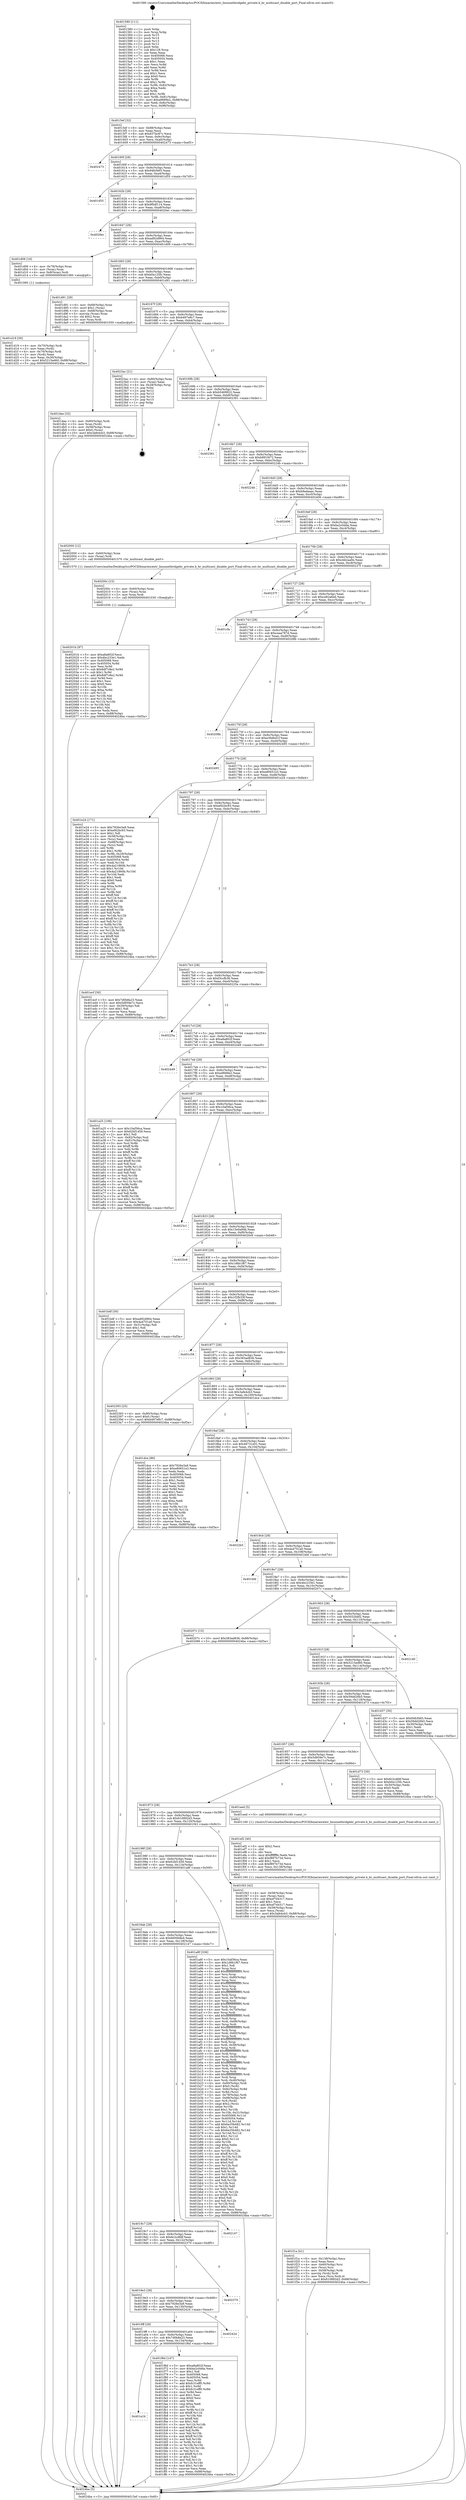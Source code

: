 digraph "0x401580" {
  label = "0x401580 (/mnt/c/Users/mathe/Desktop/tcc/POCII/binaries/extr_linuxnetbridgebr_private.h_br_multicast_disable_port_Final-ollvm.out::main(0))"
  labelloc = "t"
  node[shape=record]

  Entry [label="",width=0.3,height=0.3,shape=circle,fillcolor=black,style=filled]
  "0x4015ef" [label="{
     0x4015ef [32]\l
     | [instrs]\l
     &nbsp;&nbsp;0x4015ef \<+6\>: mov -0x88(%rbp),%eax\l
     &nbsp;&nbsp;0x4015f5 \<+2\>: mov %eax,%ecx\l
     &nbsp;&nbsp;0x4015f7 \<+6\>: sub $0x837bc87c,%ecx\l
     &nbsp;&nbsp;0x4015fd \<+6\>: mov %eax,-0x9c(%rbp)\l
     &nbsp;&nbsp;0x401603 \<+6\>: mov %ecx,-0xa0(%rbp)\l
     &nbsp;&nbsp;0x401609 \<+6\>: je 0000000000402473 \<main+0xef3\>\l
  }"]
  "0x402473" [label="{
     0x402473\l
  }", style=dashed]
  "0x40160f" [label="{
     0x40160f [28]\l
     | [instrs]\l
     &nbsp;&nbsp;0x40160f \<+5\>: jmp 0000000000401614 \<main+0x94\>\l
     &nbsp;&nbsp;0x401614 \<+6\>: mov -0x9c(%rbp),%eax\l
     &nbsp;&nbsp;0x40161a \<+5\>: sub $0x94fcf465,%eax\l
     &nbsp;&nbsp;0x40161f \<+6\>: mov %eax,-0xa4(%rbp)\l
     &nbsp;&nbsp;0x401625 \<+6\>: je 0000000000401d55 \<main+0x7d5\>\l
  }"]
  Exit [label="",width=0.3,height=0.3,shape=circle,fillcolor=black,style=filled,peripheries=2]
  "0x401d55" [label="{
     0x401d55\l
  }", style=dashed]
  "0x40162b" [label="{
     0x40162b [28]\l
     | [instrs]\l
     &nbsp;&nbsp;0x40162b \<+5\>: jmp 0000000000401630 \<main+0xb0\>\l
     &nbsp;&nbsp;0x401630 \<+6\>: mov -0x9c(%rbp),%eax\l
     &nbsp;&nbsp;0x401636 \<+5\>: sub $0x9f0df114,%eax\l
     &nbsp;&nbsp;0x40163b \<+6\>: mov %eax,-0xa8(%rbp)\l
     &nbsp;&nbsp;0x401641 \<+6\>: je 00000000004020ec \<main+0xb6c\>\l
  }"]
  "0x40201b" [label="{
     0x40201b [97]\l
     | [instrs]\l
     &nbsp;&nbsp;0x40201b \<+5\>: mov $0xa8a802f,%ecx\l
     &nbsp;&nbsp;0x402020 \<+5\>: mov $0x4bc233e1,%edx\l
     &nbsp;&nbsp;0x402025 \<+7\>: mov 0x405068,%esi\l
     &nbsp;&nbsp;0x40202c \<+8\>: mov 0x405054,%r8d\l
     &nbsp;&nbsp;0x402034 \<+3\>: mov %esi,%r9d\l
     &nbsp;&nbsp;0x402037 \<+7\>: sub $0x8df7c8e2,%r9d\l
     &nbsp;&nbsp;0x40203e \<+4\>: sub $0x1,%r9d\l
     &nbsp;&nbsp;0x402042 \<+7\>: add $0x8df7c8e2,%r9d\l
     &nbsp;&nbsp;0x402049 \<+4\>: imul %r9d,%esi\l
     &nbsp;&nbsp;0x40204d \<+3\>: and $0x1,%esi\l
     &nbsp;&nbsp;0x402050 \<+3\>: cmp $0x0,%esi\l
     &nbsp;&nbsp;0x402053 \<+4\>: sete %r10b\l
     &nbsp;&nbsp;0x402057 \<+4\>: cmp $0xa,%r8d\l
     &nbsp;&nbsp;0x40205b \<+4\>: setl %r11b\l
     &nbsp;&nbsp;0x40205f \<+3\>: mov %r10b,%bl\l
     &nbsp;&nbsp;0x402062 \<+3\>: and %r11b,%bl\l
     &nbsp;&nbsp;0x402065 \<+3\>: xor %r11b,%r10b\l
     &nbsp;&nbsp;0x402068 \<+3\>: or %r10b,%bl\l
     &nbsp;&nbsp;0x40206b \<+3\>: test $0x1,%bl\l
     &nbsp;&nbsp;0x40206e \<+3\>: cmovne %edx,%ecx\l
     &nbsp;&nbsp;0x402071 \<+6\>: mov %ecx,-0x88(%rbp)\l
     &nbsp;&nbsp;0x402077 \<+5\>: jmp 00000000004024ba \<main+0xf3a\>\l
  }"]
  "0x4020ec" [label="{
     0x4020ec\l
  }", style=dashed]
  "0x401647" [label="{
     0x401647 [28]\l
     | [instrs]\l
     &nbsp;&nbsp;0x401647 \<+5\>: jmp 000000000040164c \<main+0xcc\>\l
     &nbsp;&nbsp;0x40164c \<+6\>: mov -0x9c(%rbp),%eax\l
     &nbsp;&nbsp;0x401652 \<+5\>: sub $0xad92d964,%eax\l
     &nbsp;&nbsp;0x401657 \<+6\>: mov %eax,-0xac(%rbp)\l
     &nbsp;&nbsp;0x40165d \<+6\>: je 0000000000401d09 \<main+0x789\>\l
  }"]
  "0x40200c" [label="{
     0x40200c [15]\l
     | [instrs]\l
     &nbsp;&nbsp;0x40200c \<+4\>: mov -0x60(%rbp),%rax\l
     &nbsp;&nbsp;0x402010 \<+3\>: mov (%rax),%rax\l
     &nbsp;&nbsp;0x402013 \<+3\>: mov %rax,%rdi\l
     &nbsp;&nbsp;0x402016 \<+5\>: call 0000000000401030 \<free@plt\>\l
     | [calls]\l
     &nbsp;&nbsp;0x401030 \{1\} (unknown)\l
  }"]
  "0x401d09" [label="{
     0x401d09 [16]\l
     | [instrs]\l
     &nbsp;&nbsp;0x401d09 \<+4\>: mov -0x78(%rbp),%rax\l
     &nbsp;&nbsp;0x401d0d \<+3\>: mov (%rax),%rax\l
     &nbsp;&nbsp;0x401d10 \<+4\>: mov 0x8(%rax),%rdi\l
     &nbsp;&nbsp;0x401d14 \<+5\>: call 0000000000401060 \<atoi@plt\>\l
     | [calls]\l
     &nbsp;&nbsp;0x401060 \{1\} (unknown)\l
  }"]
  "0x401663" [label="{
     0x401663 [28]\l
     | [instrs]\l
     &nbsp;&nbsp;0x401663 \<+5\>: jmp 0000000000401668 \<main+0xe8\>\l
     &nbsp;&nbsp;0x401668 \<+6\>: mov -0x9c(%rbp),%eax\l
     &nbsp;&nbsp;0x40166e \<+5\>: sub $0xb0a125fc,%eax\l
     &nbsp;&nbsp;0x401673 \<+6\>: mov %eax,-0xb0(%rbp)\l
     &nbsp;&nbsp;0x401679 \<+6\>: je 0000000000401d91 \<main+0x811\>\l
  }"]
  "0x401a1b" [label="{
     0x401a1b\l
  }", style=dashed]
  "0x401d91" [label="{
     0x401d91 [29]\l
     | [instrs]\l
     &nbsp;&nbsp;0x401d91 \<+4\>: mov -0x68(%rbp),%rax\l
     &nbsp;&nbsp;0x401d95 \<+6\>: movl $0x1,(%rax)\l
     &nbsp;&nbsp;0x401d9b \<+4\>: mov -0x68(%rbp),%rax\l
     &nbsp;&nbsp;0x401d9f \<+3\>: movslq (%rax),%rax\l
     &nbsp;&nbsp;0x401da2 \<+4\>: shl $0x2,%rax\l
     &nbsp;&nbsp;0x401da6 \<+3\>: mov %rax,%rdi\l
     &nbsp;&nbsp;0x401da9 \<+5\>: call 0000000000401050 \<malloc@plt\>\l
     | [calls]\l
     &nbsp;&nbsp;0x401050 \{1\} (unknown)\l
  }"]
  "0x40167f" [label="{
     0x40167f [28]\l
     | [instrs]\l
     &nbsp;&nbsp;0x40167f \<+5\>: jmp 0000000000401684 \<main+0x104\>\l
     &nbsp;&nbsp;0x401684 \<+6\>: mov -0x9c(%rbp),%eax\l
     &nbsp;&nbsp;0x40168a \<+5\>: sub $0xb497e8c7,%eax\l
     &nbsp;&nbsp;0x40168f \<+6\>: mov %eax,-0xb4(%rbp)\l
     &nbsp;&nbsp;0x401695 \<+6\>: je 00000000004023ac \<main+0xe2c\>\l
  }"]
  "0x401f6d" [label="{
     0x401f6d [147]\l
     | [instrs]\l
     &nbsp;&nbsp;0x401f6d \<+5\>: mov $0xa8a802f,%eax\l
     &nbsp;&nbsp;0x401f72 \<+5\>: mov $0xba2c0dda,%ecx\l
     &nbsp;&nbsp;0x401f77 \<+2\>: mov $0x1,%dl\l
     &nbsp;&nbsp;0x401f79 \<+7\>: mov 0x405068,%esi\l
     &nbsp;&nbsp;0x401f80 \<+7\>: mov 0x405054,%edi\l
     &nbsp;&nbsp;0x401f87 \<+3\>: mov %esi,%r8d\l
     &nbsp;&nbsp;0x401f8a \<+7\>: add $0xfc31eff0,%r8d\l
     &nbsp;&nbsp;0x401f91 \<+4\>: sub $0x1,%r8d\l
     &nbsp;&nbsp;0x401f95 \<+7\>: sub $0xfc31eff0,%r8d\l
     &nbsp;&nbsp;0x401f9c \<+4\>: imul %r8d,%esi\l
     &nbsp;&nbsp;0x401fa0 \<+3\>: and $0x1,%esi\l
     &nbsp;&nbsp;0x401fa3 \<+3\>: cmp $0x0,%esi\l
     &nbsp;&nbsp;0x401fa6 \<+4\>: sete %r9b\l
     &nbsp;&nbsp;0x401faa \<+3\>: cmp $0xa,%edi\l
     &nbsp;&nbsp;0x401fad \<+4\>: setl %r10b\l
     &nbsp;&nbsp;0x401fb1 \<+3\>: mov %r9b,%r11b\l
     &nbsp;&nbsp;0x401fb4 \<+4\>: xor $0xff,%r11b\l
     &nbsp;&nbsp;0x401fb8 \<+3\>: mov %r10b,%bl\l
     &nbsp;&nbsp;0x401fbb \<+3\>: xor $0xff,%bl\l
     &nbsp;&nbsp;0x401fbe \<+3\>: xor $0x1,%dl\l
     &nbsp;&nbsp;0x401fc1 \<+3\>: mov %r11b,%r14b\l
     &nbsp;&nbsp;0x401fc4 \<+4\>: and $0xff,%r14b\l
     &nbsp;&nbsp;0x401fc8 \<+3\>: and %dl,%r9b\l
     &nbsp;&nbsp;0x401fcb \<+3\>: mov %bl,%r15b\l
     &nbsp;&nbsp;0x401fce \<+4\>: and $0xff,%r15b\l
     &nbsp;&nbsp;0x401fd2 \<+3\>: and %dl,%r10b\l
     &nbsp;&nbsp;0x401fd5 \<+3\>: or %r9b,%r14b\l
     &nbsp;&nbsp;0x401fd8 \<+3\>: or %r10b,%r15b\l
     &nbsp;&nbsp;0x401fdb \<+3\>: xor %r15b,%r14b\l
     &nbsp;&nbsp;0x401fde \<+3\>: or %bl,%r11b\l
     &nbsp;&nbsp;0x401fe1 \<+4\>: xor $0xff,%r11b\l
     &nbsp;&nbsp;0x401fe5 \<+3\>: or $0x1,%dl\l
     &nbsp;&nbsp;0x401fe8 \<+3\>: and %dl,%r11b\l
     &nbsp;&nbsp;0x401feb \<+3\>: or %r11b,%r14b\l
     &nbsp;&nbsp;0x401fee \<+4\>: test $0x1,%r14b\l
     &nbsp;&nbsp;0x401ff2 \<+3\>: cmovne %ecx,%eax\l
     &nbsp;&nbsp;0x401ff5 \<+6\>: mov %eax,-0x88(%rbp)\l
     &nbsp;&nbsp;0x401ffb \<+5\>: jmp 00000000004024ba \<main+0xf3a\>\l
  }"]
  "0x4023ac" [label="{
     0x4023ac [21]\l
     | [instrs]\l
     &nbsp;&nbsp;0x4023ac \<+4\>: mov -0x80(%rbp),%rax\l
     &nbsp;&nbsp;0x4023b0 \<+2\>: mov (%rax),%eax\l
     &nbsp;&nbsp;0x4023b2 \<+4\>: lea -0x28(%rbp),%rsp\l
     &nbsp;&nbsp;0x4023b6 \<+1\>: pop %rbx\l
     &nbsp;&nbsp;0x4023b7 \<+2\>: pop %r12\l
     &nbsp;&nbsp;0x4023b9 \<+2\>: pop %r13\l
     &nbsp;&nbsp;0x4023bb \<+2\>: pop %r14\l
     &nbsp;&nbsp;0x4023bd \<+2\>: pop %r15\l
     &nbsp;&nbsp;0x4023bf \<+1\>: pop %rbp\l
     &nbsp;&nbsp;0x4023c0 \<+1\>: ret\l
  }"]
  "0x40169b" [label="{
     0x40169b [28]\l
     | [instrs]\l
     &nbsp;&nbsp;0x40169b \<+5\>: jmp 00000000004016a0 \<main+0x120\>\l
     &nbsp;&nbsp;0x4016a0 \<+6\>: mov -0x9c(%rbp),%eax\l
     &nbsp;&nbsp;0x4016a6 \<+5\>: sub $0xb5469922,%eax\l
     &nbsp;&nbsp;0x4016ab \<+6\>: mov %eax,-0xb8(%rbp)\l
     &nbsp;&nbsp;0x4016b1 \<+6\>: je 0000000000402361 \<main+0xde1\>\l
  }"]
  "0x4019ff" [label="{
     0x4019ff [28]\l
     | [instrs]\l
     &nbsp;&nbsp;0x4019ff \<+5\>: jmp 0000000000401a04 \<main+0x484\>\l
     &nbsp;&nbsp;0x401a04 \<+6\>: mov -0x9c(%rbp),%eax\l
     &nbsp;&nbsp;0x401a0a \<+5\>: sub $0x7d0b8a23,%eax\l
     &nbsp;&nbsp;0x401a0f \<+6\>: mov %eax,-0x134(%rbp)\l
     &nbsp;&nbsp;0x401a15 \<+6\>: je 0000000000401f6d \<main+0x9ed\>\l
  }"]
  "0x402361" [label="{
     0x402361\l
  }", style=dashed]
  "0x4016b7" [label="{
     0x4016b7 [28]\l
     | [instrs]\l
     &nbsp;&nbsp;0x4016b7 \<+5\>: jmp 00000000004016bc \<main+0x13c\>\l
     &nbsp;&nbsp;0x4016bc \<+6\>: mov -0x9c(%rbp),%eax\l
     &nbsp;&nbsp;0x4016c2 \<+5\>: sub $0xb991f472,%eax\l
     &nbsp;&nbsp;0x4016c7 \<+6\>: mov %eax,-0xbc(%rbp)\l
     &nbsp;&nbsp;0x4016cd \<+6\>: je 000000000040224b \<main+0xccb\>\l
  }"]
  "0x402424" [label="{
     0x402424\l
  }", style=dashed]
  "0x40224b" [label="{
     0x40224b\l
  }", style=dashed]
  "0x4016d3" [label="{
     0x4016d3 [28]\l
     | [instrs]\l
     &nbsp;&nbsp;0x4016d3 \<+5\>: jmp 00000000004016d8 \<main+0x158\>\l
     &nbsp;&nbsp;0x4016d8 \<+6\>: mov -0x9c(%rbp),%eax\l
     &nbsp;&nbsp;0x4016de \<+5\>: sub $0xb9adaaac,%eax\l
     &nbsp;&nbsp;0x4016e3 \<+6\>: mov %eax,-0xc0(%rbp)\l
     &nbsp;&nbsp;0x4016e9 \<+6\>: je 0000000000402406 \<main+0xe86\>\l
  }"]
  "0x4019e3" [label="{
     0x4019e3 [28]\l
     | [instrs]\l
     &nbsp;&nbsp;0x4019e3 \<+5\>: jmp 00000000004019e8 \<main+0x468\>\l
     &nbsp;&nbsp;0x4019e8 \<+6\>: mov -0x9c(%rbp),%eax\l
     &nbsp;&nbsp;0x4019ee \<+5\>: sub $0x7926e3a9,%eax\l
     &nbsp;&nbsp;0x4019f3 \<+6\>: mov %eax,-0x130(%rbp)\l
     &nbsp;&nbsp;0x4019f9 \<+6\>: je 0000000000402424 \<main+0xea4\>\l
  }"]
  "0x402406" [label="{
     0x402406\l
  }", style=dashed]
  "0x4016ef" [label="{
     0x4016ef [28]\l
     | [instrs]\l
     &nbsp;&nbsp;0x4016ef \<+5\>: jmp 00000000004016f4 \<main+0x174\>\l
     &nbsp;&nbsp;0x4016f4 \<+6\>: mov -0x9c(%rbp),%eax\l
     &nbsp;&nbsp;0x4016fa \<+5\>: sub $0xba2c0dda,%eax\l
     &nbsp;&nbsp;0x4016ff \<+6\>: mov %eax,-0xc4(%rbp)\l
     &nbsp;&nbsp;0x401705 \<+6\>: je 0000000000402000 \<main+0xa80\>\l
  }"]
  "0x402370" [label="{
     0x402370\l
  }", style=dashed]
  "0x402000" [label="{
     0x402000 [12]\l
     | [instrs]\l
     &nbsp;&nbsp;0x402000 \<+4\>: mov -0x60(%rbp),%rax\l
     &nbsp;&nbsp;0x402004 \<+3\>: mov (%rax),%rdi\l
     &nbsp;&nbsp;0x402007 \<+5\>: call 0000000000401570 \<br_multicast_disable_port\>\l
     | [calls]\l
     &nbsp;&nbsp;0x401570 \{1\} (/mnt/c/Users/mathe/Desktop/tcc/POCII/binaries/extr_linuxnetbridgebr_private.h_br_multicast_disable_port_Final-ollvm.out::br_multicast_disable_port)\l
  }"]
  "0x40170b" [label="{
     0x40170b [28]\l
     | [instrs]\l
     &nbsp;&nbsp;0x40170b \<+5\>: jmp 0000000000401710 \<main+0x190\>\l
     &nbsp;&nbsp;0x401710 \<+6\>: mov -0x9c(%rbp),%eax\l
     &nbsp;&nbsp;0x401716 \<+5\>: sub $0xcbb2aa0e,%eax\l
     &nbsp;&nbsp;0x40171b \<+6\>: mov %eax,-0xc8(%rbp)\l
     &nbsp;&nbsp;0x401721 \<+6\>: je 000000000040237f \<main+0xdff\>\l
  }"]
  "0x4019c7" [label="{
     0x4019c7 [28]\l
     | [instrs]\l
     &nbsp;&nbsp;0x4019c7 \<+5\>: jmp 00000000004019cc \<main+0x44c\>\l
     &nbsp;&nbsp;0x4019cc \<+6\>: mov -0x9c(%rbp),%eax\l
     &nbsp;&nbsp;0x4019d2 \<+5\>: sub $0x6c2cdfdf,%eax\l
     &nbsp;&nbsp;0x4019d7 \<+6\>: mov %eax,-0x12c(%rbp)\l
     &nbsp;&nbsp;0x4019dd \<+6\>: je 0000000000402370 \<main+0xdf0\>\l
  }"]
  "0x40237f" [label="{
     0x40237f\l
  }", style=dashed]
  "0x401727" [label="{
     0x401727 [28]\l
     | [instrs]\l
     &nbsp;&nbsp;0x401727 \<+5\>: jmp 000000000040172c \<main+0x1ac\>\l
     &nbsp;&nbsp;0x40172c \<+6\>: mov -0x9c(%rbp),%eax\l
     &nbsp;&nbsp;0x401732 \<+5\>: sub $0xce82a6ed,%eax\l
     &nbsp;&nbsp;0x401737 \<+6\>: mov %eax,-0xcc(%rbp)\l
     &nbsp;&nbsp;0x40173d \<+6\>: je 0000000000401cfa \<main+0x77a\>\l
  }"]
  "0x402147" [label="{
     0x402147\l
  }", style=dashed]
  "0x401cfa" [label="{
     0x401cfa\l
  }", style=dashed]
  "0x401743" [label="{
     0x401743 [28]\l
     | [instrs]\l
     &nbsp;&nbsp;0x401743 \<+5\>: jmp 0000000000401748 \<main+0x1c8\>\l
     &nbsp;&nbsp;0x401748 \<+6\>: mov -0x9c(%rbp),%eax\l
     &nbsp;&nbsp;0x40174e \<+5\>: sub $0xceaa787d,%eax\l
     &nbsp;&nbsp;0x401753 \<+6\>: mov %eax,-0xd0(%rbp)\l
     &nbsp;&nbsp;0x401759 \<+6\>: je 000000000040208b \<main+0xb0b\>\l
  }"]
  "0x401f1a" [label="{
     0x401f1a [41]\l
     | [instrs]\l
     &nbsp;&nbsp;0x401f1a \<+6\>: mov -0x138(%rbp),%ecx\l
     &nbsp;&nbsp;0x401f20 \<+3\>: imul %eax,%ecx\l
     &nbsp;&nbsp;0x401f23 \<+4\>: mov -0x60(%rbp),%rsi\l
     &nbsp;&nbsp;0x401f27 \<+3\>: mov (%rsi),%rsi\l
     &nbsp;&nbsp;0x401f2a \<+4\>: mov -0x58(%rbp),%rdi\l
     &nbsp;&nbsp;0x401f2e \<+3\>: movslq (%rdi),%rdi\l
     &nbsp;&nbsp;0x401f31 \<+3\>: mov %ecx,(%rsi,%rdi,4)\l
     &nbsp;&nbsp;0x401f34 \<+10\>: movl $0x610892d3,-0x88(%rbp)\l
     &nbsp;&nbsp;0x401f3e \<+5\>: jmp 00000000004024ba \<main+0xf3a\>\l
  }"]
  "0x40208b" [label="{
     0x40208b\l
  }", style=dashed]
  "0x40175f" [label="{
     0x40175f [28]\l
     | [instrs]\l
     &nbsp;&nbsp;0x40175f \<+5\>: jmp 0000000000401764 \<main+0x1e4\>\l
     &nbsp;&nbsp;0x401764 \<+6\>: mov -0x9c(%rbp),%eax\l
     &nbsp;&nbsp;0x40176a \<+5\>: sub $0xe36dbd1f,%eax\l
     &nbsp;&nbsp;0x40176f \<+6\>: mov %eax,-0xd4(%rbp)\l
     &nbsp;&nbsp;0x401775 \<+6\>: je 0000000000402495 \<main+0xf15\>\l
  }"]
  "0x401ef2" [label="{
     0x401ef2 [40]\l
     | [instrs]\l
     &nbsp;&nbsp;0x401ef2 \<+5\>: mov $0x2,%ecx\l
     &nbsp;&nbsp;0x401ef7 \<+1\>: cltd\l
     &nbsp;&nbsp;0x401ef8 \<+2\>: idiv %ecx\l
     &nbsp;&nbsp;0x401efa \<+6\>: imul $0xfffffffe,%edx,%ecx\l
     &nbsp;&nbsp;0x401f00 \<+6\>: add $0xf897b73d,%ecx\l
     &nbsp;&nbsp;0x401f06 \<+3\>: add $0x1,%ecx\l
     &nbsp;&nbsp;0x401f09 \<+6\>: sub $0xf897b73d,%ecx\l
     &nbsp;&nbsp;0x401f0f \<+6\>: mov %ecx,-0x138(%rbp)\l
     &nbsp;&nbsp;0x401f15 \<+5\>: call 0000000000401160 \<next_i\>\l
     | [calls]\l
     &nbsp;&nbsp;0x401160 \{1\} (/mnt/c/Users/mathe/Desktop/tcc/POCII/binaries/extr_linuxnetbridgebr_private.h_br_multicast_disable_port_Final-ollvm.out::next_i)\l
  }"]
  "0x402495" [label="{
     0x402495\l
  }", style=dashed]
  "0x40177b" [label="{
     0x40177b [28]\l
     | [instrs]\l
     &nbsp;&nbsp;0x40177b \<+5\>: jmp 0000000000401780 \<main+0x200\>\l
     &nbsp;&nbsp;0x401780 \<+6\>: mov -0x9c(%rbp),%eax\l
     &nbsp;&nbsp;0x401786 \<+5\>: sub $0xe80651e3,%eax\l
     &nbsp;&nbsp;0x40178b \<+6\>: mov %eax,-0xd8(%rbp)\l
     &nbsp;&nbsp;0x401791 \<+6\>: je 0000000000401e24 \<main+0x8a4\>\l
  }"]
  "0x401dae" [label="{
     0x401dae [32]\l
     | [instrs]\l
     &nbsp;&nbsp;0x401dae \<+4\>: mov -0x60(%rbp),%rdi\l
     &nbsp;&nbsp;0x401db2 \<+3\>: mov %rax,(%rdi)\l
     &nbsp;&nbsp;0x401db5 \<+4\>: mov -0x58(%rbp),%rax\l
     &nbsp;&nbsp;0x401db9 \<+6\>: movl $0x0,(%rax)\l
     &nbsp;&nbsp;0x401dbf \<+10\>: movl $0x3afe4cb3,-0x88(%rbp)\l
     &nbsp;&nbsp;0x401dc9 \<+5\>: jmp 00000000004024ba \<main+0xf3a\>\l
  }"]
  "0x401e24" [label="{
     0x401e24 [171]\l
     | [instrs]\l
     &nbsp;&nbsp;0x401e24 \<+5\>: mov $0x7926e3a9,%eax\l
     &nbsp;&nbsp;0x401e29 \<+5\>: mov $0xef42bc93,%ecx\l
     &nbsp;&nbsp;0x401e2e \<+2\>: mov $0x1,%dl\l
     &nbsp;&nbsp;0x401e30 \<+4\>: mov -0x58(%rbp),%rsi\l
     &nbsp;&nbsp;0x401e34 \<+2\>: mov (%rsi),%edi\l
     &nbsp;&nbsp;0x401e36 \<+4\>: mov -0x68(%rbp),%rsi\l
     &nbsp;&nbsp;0x401e3a \<+2\>: cmp (%rsi),%edi\l
     &nbsp;&nbsp;0x401e3c \<+4\>: setl %r8b\l
     &nbsp;&nbsp;0x401e40 \<+4\>: and $0x1,%r8b\l
     &nbsp;&nbsp;0x401e44 \<+4\>: mov %r8b,-0x29(%rbp)\l
     &nbsp;&nbsp;0x401e48 \<+7\>: mov 0x405068,%edi\l
     &nbsp;&nbsp;0x401e4f \<+8\>: mov 0x405054,%r9d\l
     &nbsp;&nbsp;0x401e57 \<+3\>: mov %edi,%r10d\l
     &nbsp;&nbsp;0x401e5a \<+7\>: add $0x4a21860b,%r10d\l
     &nbsp;&nbsp;0x401e61 \<+4\>: sub $0x1,%r10d\l
     &nbsp;&nbsp;0x401e65 \<+7\>: sub $0x4a21860b,%r10d\l
     &nbsp;&nbsp;0x401e6c \<+4\>: imul %r10d,%edi\l
     &nbsp;&nbsp;0x401e70 \<+3\>: and $0x1,%edi\l
     &nbsp;&nbsp;0x401e73 \<+3\>: cmp $0x0,%edi\l
     &nbsp;&nbsp;0x401e76 \<+4\>: sete %r8b\l
     &nbsp;&nbsp;0x401e7a \<+4\>: cmp $0xa,%r9d\l
     &nbsp;&nbsp;0x401e7e \<+4\>: setl %r11b\l
     &nbsp;&nbsp;0x401e82 \<+3\>: mov %r8b,%bl\l
     &nbsp;&nbsp;0x401e85 \<+3\>: xor $0xff,%bl\l
     &nbsp;&nbsp;0x401e88 \<+3\>: mov %r11b,%r14b\l
     &nbsp;&nbsp;0x401e8b \<+4\>: xor $0xff,%r14b\l
     &nbsp;&nbsp;0x401e8f \<+3\>: xor $0x1,%dl\l
     &nbsp;&nbsp;0x401e92 \<+3\>: mov %bl,%r15b\l
     &nbsp;&nbsp;0x401e95 \<+4\>: and $0xff,%r15b\l
     &nbsp;&nbsp;0x401e99 \<+3\>: and %dl,%r8b\l
     &nbsp;&nbsp;0x401e9c \<+3\>: mov %r14b,%r12b\l
     &nbsp;&nbsp;0x401e9f \<+4\>: and $0xff,%r12b\l
     &nbsp;&nbsp;0x401ea3 \<+3\>: and %dl,%r11b\l
     &nbsp;&nbsp;0x401ea6 \<+3\>: or %r8b,%r15b\l
     &nbsp;&nbsp;0x401ea9 \<+3\>: or %r11b,%r12b\l
     &nbsp;&nbsp;0x401eac \<+3\>: xor %r12b,%r15b\l
     &nbsp;&nbsp;0x401eaf \<+3\>: or %r14b,%bl\l
     &nbsp;&nbsp;0x401eb2 \<+3\>: xor $0xff,%bl\l
     &nbsp;&nbsp;0x401eb5 \<+3\>: or $0x1,%dl\l
     &nbsp;&nbsp;0x401eb8 \<+2\>: and %dl,%bl\l
     &nbsp;&nbsp;0x401eba \<+3\>: or %bl,%r15b\l
     &nbsp;&nbsp;0x401ebd \<+4\>: test $0x1,%r15b\l
     &nbsp;&nbsp;0x401ec1 \<+3\>: cmovne %ecx,%eax\l
     &nbsp;&nbsp;0x401ec4 \<+6\>: mov %eax,-0x88(%rbp)\l
     &nbsp;&nbsp;0x401eca \<+5\>: jmp 00000000004024ba \<main+0xf3a\>\l
  }"]
  "0x401797" [label="{
     0x401797 [28]\l
     | [instrs]\l
     &nbsp;&nbsp;0x401797 \<+5\>: jmp 000000000040179c \<main+0x21c\>\l
     &nbsp;&nbsp;0x40179c \<+6\>: mov -0x9c(%rbp),%eax\l
     &nbsp;&nbsp;0x4017a2 \<+5\>: sub $0xef42bc93,%eax\l
     &nbsp;&nbsp;0x4017a7 \<+6\>: mov %eax,-0xdc(%rbp)\l
     &nbsp;&nbsp;0x4017ad \<+6\>: je 0000000000401ecf \<main+0x94f\>\l
  }"]
  "0x401d19" [label="{
     0x401d19 [30]\l
     | [instrs]\l
     &nbsp;&nbsp;0x401d19 \<+4\>: mov -0x70(%rbp),%rdi\l
     &nbsp;&nbsp;0x401d1d \<+2\>: mov %eax,(%rdi)\l
     &nbsp;&nbsp;0x401d1f \<+4\>: mov -0x70(%rbp),%rdi\l
     &nbsp;&nbsp;0x401d23 \<+2\>: mov (%rdi),%eax\l
     &nbsp;&nbsp;0x401d25 \<+3\>: mov %eax,-0x30(%rbp)\l
     &nbsp;&nbsp;0x401d28 \<+10\>: movl $0x5215ed60,-0x88(%rbp)\l
     &nbsp;&nbsp;0x401d32 \<+5\>: jmp 00000000004024ba \<main+0xf3a\>\l
  }"]
  "0x401ecf" [label="{
     0x401ecf [30]\l
     | [instrs]\l
     &nbsp;&nbsp;0x401ecf \<+5\>: mov $0x7d0b8a23,%eax\l
     &nbsp;&nbsp;0x401ed4 \<+5\>: mov $0x5d959e7c,%ecx\l
     &nbsp;&nbsp;0x401ed9 \<+3\>: mov -0x29(%rbp),%dl\l
     &nbsp;&nbsp;0x401edc \<+3\>: test $0x1,%dl\l
     &nbsp;&nbsp;0x401edf \<+3\>: cmovne %ecx,%eax\l
     &nbsp;&nbsp;0x401ee2 \<+6\>: mov %eax,-0x88(%rbp)\l
     &nbsp;&nbsp;0x401ee8 \<+5\>: jmp 00000000004024ba \<main+0xf3a\>\l
  }"]
  "0x4017b3" [label="{
     0x4017b3 [28]\l
     | [instrs]\l
     &nbsp;&nbsp;0x4017b3 \<+5\>: jmp 00000000004017b8 \<main+0x238\>\l
     &nbsp;&nbsp;0x4017b8 \<+6\>: mov -0x9c(%rbp),%eax\l
     &nbsp;&nbsp;0x4017be \<+5\>: sub $0xf3ccfb36,%eax\l
     &nbsp;&nbsp;0x4017c3 \<+6\>: mov %eax,-0xe0(%rbp)\l
     &nbsp;&nbsp;0x4017c9 \<+6\>: je 000000000040225a \<main+0xcda\>\l
  }"]
  "0x4019ab" [label="{
     0x4019ab [28]\l
     | [instrs]\l
     &nbsp;&nbsp;0x4019ab \<+5\>: jmp 00000000004019b0 \<main+0x430\>\l
     &nbsp;&nbsp;0x4019b0 \<+6\>: mov -0x9c(%rbp),%eax\l
     &nbsp;&nbsp;0x4019b6 \<+5\>: sub $0x6600b9e4,%eax\l
     &nbsp;&nbsp;0x4019bb \<+6\>: mov %eax,-0x128(%rbp)\l
     &nbsp;&nbsp;0x4019c1 \<+6\>: je 0000000000402147 \<main+0xbc7\>\l
  }"]
  "0x40225a" [label="{
     0x40225a\l
  }", style=dashed]
  "0x4017cf" [label="{
     0x4017cf [28]\l
     | [instrs]\l
     &nbsp;&nbsp;0x4017cf \<+5\>: jmp 00000000004017d4 \<main+0x254\>\l
     &nbsp;&nbsp;0x4017d4 \<+6\>: mov -0x9c(%rbp),%eax\l
     &nbsp;&nbsp;0x4017da \<+5\>: sub $0xa8a802f,%eax\l
     &nbsp;&nbsp;0x4017df \<+6\>: mov %eax,-0xe4(%rbp)\l
     &nbsp;&nbsp;0x4017e5 \<+6\>: je 0000000000402449 \<main+0xec9\>\l
  }"]
  "0x401a8f" [label="{
     0x401a8f [336]\l
     | [instrs]\l
     &nbsp;&nbsp;0x401a8f \<+5\>: mov $0x10af36ca,%eax\l
     &nbsp;&nbsp;0x401a94 \<+5\>: mov $0x1d6b1f67,%ecx\l
     &nbsp;&nbsp;0x401a99 \<+2\>: mov $0x1,%dl\l
     &nbsp;&nbsp;0x401a9b \<+3\>: mov %rsp,%rsi\l
     &nbsp;&nbsp;0x401a9e \<+4\>: add $0xfffffffffffffff0,%rsi\l
     &nbsp;&nbsp;0x401aa2 \<+3\>: mov %rsi,%rsp\l
     &nbsp;&nbsp;0x401aa5 \<+4\>: mov %rsi,-0x80(%rbp)\l
     &nbsp;&nbsp;0x401aa9 \<+3\>: mov %rsp,%rsi\l
     &nbsp;&nbsp;0x401aac \<+4\>: add $0xfffffffffffffff0,%rsi\l
     &nbsp;&nbsp;0x401ab0 \<+3\>: mov %rsi,%rsp\l
     &nbsp;&nbsp;0x401ab3 \<+3\>: mov %rsp,%rdi\l
     &nbsp;&nbsp;0x401ab6 \<+4\>: add $0xfffffffffffffff0,%rdi\l
     &nbsp;&nbsp;0x401aba \<+3\>: mov %rdi,%rsp\l
     &nbsp;&nbsp;0x401abd \<+4\>: mov %rdi,-0x78(%rbp)\l
     &nbsp;&nbsp;0x401ac1 \<+3\>: mov %rsp,%rdi\l
     &nbsp;&nbsp;0x401ac4 \<+4\>: add $0xfffffffffffffff0,%rdi\l
     &nbsp;&nbsp;0x401ac8 \<+3\>: mov %rdi,%rsp\l
     &nbsp;&nbsp;0x401acb \<+4\>: mov %rdi,-0x70(%rbp)\l
     &nbsp;&nbsp;0x401acf \<+3\>: mov %rsp,%rdi\l
     &nbsp;&nbsp;0x401ad2 \<+4\>: add $0xfffffffffffffff0,%rdi\l
     &nbsp;&nbsp;0x401ad6 \<+3\>: mov %rdi,%rsp\l
     &nbsp;&nbsp;0x401ad9 \<+4\>: mov %rdi,-0x68(%rbp)\l
     &nbsp;&nbsp;0x401add \<+3\>: mov %rsp,%rdi\l
     &nbsp;&nbsp;0x401ae0 \<+4\>: add $0xfffffffffffffff0,%rdi\l
     &nbsp;&nbsp;0x401ae4 \<+3\>: mov %rdi,%rsp\l
     &nbsp;&nbsp;0x401ae7 \<+4\>: mov %rdi,-0x60(%rbp)\l
     &nbsp;&nbsp;0x401aeb \<+3\>: mov %rsp,%rdi\l
     &nbsp;&nbsp;0x401aee \<+4\>: add $0xfffffffffffffff0,%rdi\l
     &nbsp;&nbsp;0x401af2 \<+3\>: mov %rdi,%rsp\l
     &nbsp;&nbsp;0x401af5 \<+4\>: mov %rdi,-0x58(%rbp)\l
     &nbsp;&nbsp;0x401af9 \<+3\>: mov %rsp,%rdi\l
     &nbsp;&nbsp;0x401afc \<+4\>: add $0xfffffffffffffff0,%rdi\l
     &nbsp;&nbsp;0x401b00 \<+3\>: mov %rdi,%rsp\l
     &nbsp;&nbsp;0x401b03 \<+4\>: mov %rdi,-0x50(%rbp)\l
     &nbsp;&nbsp;0x401b07 \<+3\>: mov %rsp,%rdi\l
     &nbsp;&nbsp;0x401b0a \<+4\>: add $0xfffffffffffffff0,%rdi\l
     &nbsp;&nbsp;0x401b0e \<+3\>: mov %rdi,%rsp\l
     &nbsp;&nbsp;0x401b11 \<+4\>: mov %rdi,-0x48(%rbp)\l
     &nbsp;&nbsp;0x401b15 \<+3\>: mov %rsp,%rdi\l
     &nbsp;&nbsp;0x401b18 \<+4\>: add $0xfffffffffffffff0,%rdi\l
     &nbsp;&nbsp;0x401b1c \<+3\>: mov %rdi,%rsp\l
     &nbsp;&nbsp;0x401b1f \<+4\>: mov %rdi,-0x40(%rbp)\l
     &nbsp;&nbsp;0x401b23 \<+4\>: mov -0x80(%rbp),%rdi\l
     &nbsp;&nbsp;0x401b27 \<+6\>: movl $0x0,(%rdi)\l
     &nbsp;&nbsp;0x401b2d \<+7\>: mov -0x8c(%rbp),%r8d\l
     &nbsp;&nbsp;0x401b34 \<+3\>: mov %r8d,(%rsi)\l
     &nbsp;&nbsp;0x401b37 \<+4\>: mov -0x78(%rbp),%rdi\l
     &nbsp;&nbsp;0x401b3b \<+7\>: mov -0x98(%rbp),%r9\l
     &nbsp;&nbsp;0x401b42 \<+3\>: mov %r9,(%rdi)\l
     &nbsp;&nbsp;0x401b45 \<+3\>: cmpl $0x2,(%rsi)\l
     &nbsp;&nbsp;0x401b48 \<+4\>: setne %r10b\l
     &nbsp;&nbsp;0x401b4c \<+4\>: and $0x1,%r10b\l
     &nbsp;&nbsp;0x401b50 \<+4\>: mov %r10b,-0x31(%rbp)\l
     &nbsp;&nbsp;0x401b54 \<+8\>: mov 0x405068,%r11d\l
     &nbsp;&nbsp;0x401b5c \<+7\>: mov 0x405054,%ebx\l
     &nbsp;&nbsp;0x401b63 \<+3\>: mov %r11d,%r14d\l
     &nbsp;&nbsp;0x401b66 \<+7\>: add $0x6a35b482,%r14d\l
     &nbsp;&nbsp;0x401b6d \<+4\>: sub $0x1,%r14d\l
     &nbsp;&nbsp;0x401b71 \<+7\>: sub $0x6a35b482,%r14d\l
     &nbsp;&nbsp;0x401b78 \<+4\>: imul %r14d,%r11d\l
     &nbsp;&nbsp;0x401b7c \<+4\>: and $0x1,%r11d\l
     &nbsp;&nbsp;0x401b80 \<+4\>: cmp $0x0,%r11d\l
     &nbsp;&nbsp;0x401b84 \<+4\>: sete %r10b\l
     &nbsp;&nbsp;0x401b88 \<+3\>: cmp $0xa,%ebx\l
     &nbsp;&nbsp;0x401b8b \<+4\>: setl %r15b\l
     &nbsp;&nbsp;0x401b8f \<+3\>: mov %r10b,%r12b\l
     &nbsp;&nbsp;0x401b92 \<+4\>: xor $0xff,%r12b\l
     &nbsp;&nbsp;0x401b96 \<+3\>: mov %r15b,%r13b\l
     &nbsp;&nbsp;0x401b99 \<+4\>: xor $0xff,%r13b\l
     &nbsp;&nbsp;0x401b9d \<+3\>: xor $0x0,%dl\l
     &nbsp;&nbsp;0x401ba0 \<+3\>: mov %r12b,%sil\l
     &nbsp;&nbsp;0x401ba3 \<+4\>: and $0x0,%sil\l
     &nbsp;&nbsp;0x401ba7 \<+3\>: and %dl,%r10b\l
     &nbsp;&nbsp;0x401baa \<+3\>: mov %r13b,%dil\l
     &nbsp;&nbsp;0x401bad \<+4\>: and $0x0,%dil\l
     &nbsp;&nbsp;0x401bb1 \<+3\>: and %dl,%r15b\l
     &nbsp;&nbsp;0x401bb4 \<+3\>: or %r10b,%sil\l
     &nbsp;&nbsp;0x401bb7 \<+3\>: or %r15b,%dil\l
     &nbsp;&nbsp;0x401bba \<+3\>: xor %dil,%sil\l
     &nbsp;&nbsp;0x401bbd \<+3\>: or %r13b,%r12b\l
     &nbsp;&nbsp;0x401bc0 \<+4\>: xor $0xff,%r12b\l
     &nbsp;&nbsp;0x401bc4 \<+3\>: or $0x0,%dl\l
     &nbsp;&nbsp;0x401bc7 \<+3\>: and %dl,%r12b\l
     &nbsp;&nbsp;0x401bca \<+3\>: or %r12b,%sil\l
     &nbsp;&nbsp;0x401bcd \<+4\>: test $0x1,%sil\l
     &nbsp;&nbsp;0x401bd1 \<+3\>: cmovne %ecx,%eax\l
     &nbsp;&nbsp;0x401bd4 \<+6\>: mov %eax,-0x88(%rbp)\l
     &nbsp;&nbsp;0x401bda \<+5\>: jmp 00000000004024ba \<main+0xf3a\>\l
  }"]
  "0x402449" [label="{
     0x402449\l
  }", style=dashed]
  "0x4017eb" [label="{
     0x4017eb [28]\l
     | [instrs]\l
     &nbsp;&nbsp;0x4017eb \<+5\>: jmp 00000000004017f0 \<main+0x270\>\l
     &nbsp;&nbsp;0x4017f0 \<+6\>: mov -0x9c(%rbp),%eax\l
     &nbsp;&nbsp;0x4017f6 \<+5\>: sub $0xa9689e2,%eax\l
     &nbsp;&nbsp;0x4017fb \<+6\>: mov %eax,-0xe8(%rbp)\l
     &nbsp;&nbsp;0x401801 \<+6\>: je 0000000000401a25 \<main+0x4a5\>\l
  }"]
  "0x40198f" [label="{
     0x40198f [28]\l
     | [instrs]\l
     &nbsp;&nbsp;0x40198f \<+5\>: jmp 0000000000401994 \<main+0x414\>\l
     &nbsp;&nbsp;0x401994 \<+6\>: mov -0x9c(%rbp),%eax\l
     &nbsp;&nbsp;0x40199a \<+5\>: sub $0x62bf1459,%eax\l
     &nbsp;&nbsp;0x40199f \<+6\>: mov %eax,-0x124(%rbp)\l
     &nbsp;&nbsp;0x4019a5 \<+6\>: je 0000000000401a8f \<main+0x50f\>\l
  }"]
  "0x401a25" [label="{
     0x401a25 [106]\l
     | [instrs]\l
     &nbsp;&nbsp;0x401a25 \<+5\>: mov $0x10af36ca,%eax\l
     &nbsp;&nbsp;0x401a2a \<+5\>: mov $0x62bf1459,%ecx\l
     &nbsp;&nbsp;0x401a2f \<+2\>: mov $0x1,%dl\l
     &nbsp;&nbsp;0x401a31 \<+7\>: mov -0x82(%rbp),%sil\l
     &nbsp;&nbsp;0x401a38 \<+7\>: mov -0x81(%rbp),%dil\l
     &nbsp;&nbsp;0x401a3f \<+3\>: mov %sil,%r8b\l
     &nbsp;&nbsp;0x401a42 \<+4\>: xor $0xff,%r8b\l
     &nbsp;&nbsp;0x401a46 \<+3\>: mov %dil,%r9b\l
     &nbsp;&nbsp;0x401a49 \<+4\>: xor $0xff,%r9b\l
     &nbsp;&nbsp;0x401a4d \<+3\>: xor $0x1,%dl\l
     &nbsp;&nbsp;0x401a50 \<+3\>: mov %r8b,%r10b\l
     &nbsp;&nbsp;0x401a53 \<+4\>: and $0xff,%r10b\l
     &nbsp;&nbsp;0x401a57 \<+3\>: and %dl,%sil\l
     &nbsp;&nbsp;0x401a5a \<+3\>: mov %r9b,%r11b\l
     &nbsp;&nbsp;0x401a5d \<+4\>: and $0xff,%r11b\l
     &nbsp;&nbsp;0x401a61 \<+3\>: and %dl,%dil\l
     &nbsp;&nbsp;0x401a64 \<+3\>: or %sil,%r10b\l
     &nbsp;&nbsp;0x401a67 \<+3\>: or %dil,%r11b\l
     &nbsp;&nbsp;0x401a6a \<+3\>: xor %r11b,%r10b\l
     &nbsp;&nbsp;0x401a6d \<+3\>: or %r9b,%r8b\l
     &nbsp;&nbsp;0x401a70 \<+4\>: xor $0xff,%r8b\l
     &nbsp;&nbsp;0x401a74 \<+3\>: or $0x1,%dl\l
     &nbsp;&nbsp;0x401a77 \<+3\>: and %dl,%r8b\l
     &nbsp;&nbsp;0x401a7a \<+3\>: or %r8b,%r10b\l
     &nbsp;&nbsp;0x401a7d \<+4\>: test $0x1,%r10b\l
     &nbsp;&nbsp;0x401a81 \<+3\>: cmovne %ecx,%eax\l
     &nbsp;&nbsp;0x401a84 \<+6\>: mov %eax,-0x88(%rbp)\l
     &nbsp;&nbsp;0x401a8a \<+5\>: jmp 00000000004024ba \<main+0xf3a\>\l
  }"]
  "0x401807" [label="{
     0x401807 [28]\l
     | [instrs]\l
     &nbsp;&nbsp;0x401807 \<+5\>: jmp 000000000040180c \<main+0x28c\>\l
     &nbsp;&nbsp;0x40180c \<+6\>: mov -0x9c(%rbp),%eax\l
     &nbsp;&nbsp;0x401812 \<+5\>: sub $0x10af36ca,%eax\l
     &nbsp;&nbsp;0x401817 \<+6\>: mov %eax,-0xec(%rbp)\l
     &nbsp;&nbsp;0x40181d \<+6\>: je 00000000004023c1 \<main+0xe41\>\l
  }"]
  "0x4024ba" [label="{
     0x4024ba [5]\l
     | [instrs]\l
     &nbsp;&nbsp;0x4024ba \<+5\>: jmp 00000000004015ef \<main+0x6f\>\l
  }"]
  "0x401580" [label="{
     0x401580 [111]\l
     | [instrs]\l
     &nbsp;&nbsp;0x401580 \<+1\>: push %rbp\l
     &nbsp;&nbsp;0x401581 \<+3\>: mov %rsp,%rbp\l
     &nbsp;&nbsp;0x401584 \<+2\>: push %r15\l
     &nbsp;&nbsp;0x401586 \<+2\>: push %r14\l
     &nbsp;&nbsp;0x401588 \<+2\>: push %r13\l
     &nbsp;&nbsp;0x40158a \<+2\>: push %r12\l
     &nbsp;&nbsp;0x40158c \<+1\>: push %rbx\l
     &nbsp;&nbsp;0x40158d \<+7\>: sub $0x128,%rsp\l
     &nbsp;&nbsp;0x401594 \<+2\>: xor %eax,%eax\l
     &nbsp;&nbsp;0x401596 \<+7\>: mov 0x405068,%ecx\l
     &nbsp;&nbsp;0x40159d \<+7\>: mov 0x405054,%edx\l
     &nbsp;&nbsp;0x4015a4 \<+3\>: sub $0x1,%eax\l
     &nbsp;&nbsp;0x4015a7 \<+3\>: mov %ecx,%r8d\l
     &nbsp;&nbsp;0x4015aa \<+3\>: add %eax,%r8d\l
     &nbsp;&nbsp;0x4015ad \<+4\>: imul %r8d,%ecx\l
     &nbsp;&nbsp;0x4015b1 \<+3\>: and $0x1,%ecx\l
     &nbsp;&nbsp;0x4015b4 \<+3\>: cmp $0x0,%ecx\l
     &nbsp;&nbsp;0x4015b7 \<+4\>: sete %r9b\l
     &nbsp;&nbsp;0x4015bb \<+4\>: and $0x1,%r9b\l
     &nbsp;&nbsp;0x4015bf \<+7\>: mov %r9b,-0x82(%rbp)\l
     &nbsp;&nbsp;0x4015c6 \<+3\>: cmp $0xa,%edx\l
     &nbsp;&nbsp;0x4015c9 \<+4\>: setl %r9b\l
     &nbsp;&nbsp;0x4015cd \<+4\>: and $0x1,%r9b\l
     &nbsp;&nbsp;0x4015d1 \<+7\>: mov %r9b,-0x81(%rbp)\l
     &nbsp;&nbsp;0x4015d8 \<+10\>: movl $0xa9689e2,-0x88(%rbp)\l
     &nbsp;&nbsp;0x4015e2 \<+6\>: mov %edi,-0x8c(%rbp)\l
     &nbsp;&nbsp;0x4015e8 \<+7\>: mov %rsi,-0x98(%rbp)\l
  }"]
  "0x401f43" [label="{
     0x401f43 [42]\l
     | [instrs]\l
     &nbsp;&nbsp;0x401f43 \<+4\>: mov -0x58(%rbp),%rax\l
     &nbsp;&nbsp;0x401f47 \<+2\>: mov (%rax),%ecx\l
     &nbsp;&nbsp;0x401f49 \<+6\>: sub $0xef7d4317,%ecx\l
     &nbsp;&nbsp;0x401f4f \<+3\>: add $0x1,%ecx\l
     &nbsp;&nbsp;0x401f52 \<+6\>: add $0xef7d4317,%ecx\l
     &nbsp;&nbsp;0x401f58 \<+4\>: mov -0x58(%rbp),%rax\l
     &nbsp;&nbsp;0x401f5c \<+2\>: mov %ecx,(%rax)\l
     &nbsp;&nbsp;0x401f5e \<+10\>: movl $0x3afe4cb3,-0x88(%rbp)\l
     &nbsp;&nbsp;0x401f68 \<+5\>: jmp 00000000004024ba \<main+0xf3a\>\l
  }"]
  "0x4023c1" [label="{
     0x4023c1\l
  }", style=dashed]
  "0x401823" [label="{
     0x401823 [28]\l
     | [instrs]\l
     &nbsp;&nbsp;0x401823 \<+5\>: jmp 0000000000401828 \<main+0x2a8\>\l
     &nbsp;&nbsp;0x401828 \<+6\>: mov -0x9c(%rbp),%eax\l
     &nbsp;&nbsp;0x40182e \<+5\>: sub $0x15e0a94b,%eax\l
     &nbsp;&nbsp;0x401833 \<+6\>: mov %eax,-0xf0(%rbp)\l
     &nbsp;&nbsp;0x401839 \<+6\>: je 00000000004020c8 \<main+0xb48\>\l
  }"]
  "0x401973" [label="{
     0x401973 [28]\l
     | [instrs]\l
     &nbsp;&nbsp;0x401973 \<+5\>: jmp 0000000000401978 \<main+0x3f8\>\l
     &nbsp;&nbsp;0x401978 \<+6\>: mov -0x9c(%rbp),%eax\l
     &nbsp;&nbsp;0x40197e \<+5\>: sub $0x610892d3,%eax\l
     &nbsp;&nbsp;0x401983 \<+6\>: mov %eax,-0x120(%rbp)\l
     &nbsp;&nbsp;0x401989 \<+6\>: je 0000000000401f43 \<main+0x9c3\>\l
  }"]
  "0x4020c8" [label="{
     0x4020c8\l
  }", style=dashed]
  "0x40183f" [label="{
     0x40183f [28]\l
     | [instrs]\l
     &nbsp;&nbsp;0x40183f \<+5\>: jmp 0000000000401844 \<main+0x2c4\>\l
     &nbsp;&nbsp;0x401844 \<+6\>: mov -0x9c(%rbp),%eax\l
     &nbsp;&nbsp;0x40184a \<+5\>: sub $0x1d6b1f67,%eax\l
     &nbsp;&nbsp;0x40184f \<+6\>: mov %eax,-0xf4(%rbp)\l
     &nbsp;&nbsp;0x401855 \<+6\>: je 0000000000401bdf \<main+0x65f\>\l
  }"]
  "0x401eed" [label="{
     0x401eed [5]\l
     | [instrs]\l
     &nbsp;&nbsp;0x401eed \<+5\>: call 0000000000401160 \<next_i\>\l
     | [calls]\l
     &nbsp;&nbsp;0x401160 \{1\} (/mnt/c/Users/mathe/Desktop/tcc/POCII/binaries/extr_linuxnetbridgebr_private.h_br_multicast_disable_port_Final-ollvm.out::next_i)\l
  }"]
  "0x401bdf" [label="{
     0x401bdf [30]\l
     | [instrs]\l
     &nbsp;&nbsp;0x401bdf \<+5\>: mov $0xad92d964,%eax\l
     &nbsp;&nbsp;0x401be4 \<+5\>: mov $0x4a4701a0,%ecx\l
     &nbsp;&nbsp;0x401be9 \<+3\>: mov -0x31(%rbp),%dl\l
     &nbsp;&nbsp;0x401bec \<+3\>: test $0x1,%dl\l
     &nbsp;&nbsp;0x401bef \<+3\>: cmovne %ecx,%eax\l
     &nbsp;&nbsp;0x401bf2 \<+6\>: mov %eax,-0x88(%rbp)\l
     &nbsp;&nbsp;0x401bf8 \<+5\>: jmp 00000000004024ba \<main+0xf3a\>\l
  }"]
  "0x40185b" [label="{
     0x40185b [28]\l
     | [instrs]\l
     &nbsp;&nbsp;0x40185b \<+5\>: jmp 0000000000401860 \<main+0x2e0\>\l
     &nbsp;&nbsp;0x401860 \<+6\>: mov -0x9c(%rbp),%eax\l
     &nbsp;&nbsp;0x401866 \<+5\>: sub $0x1f2fb33f,%eax\l
     &nbsp;&nbsp;0x40186b \<+6\>: mov %eax,-0xf8(%rbp)\l
     &nbsp;&nbsp;0x401871 \<+6\>: je 0000000000401c58 \<main+0x6d8\>\l
  }"]
  "0x401957" [label="{
     0x401957 [28]\l
     | [instrs]\l
     &nbsp;&nbsp;0x401957 \<+5\>: jmp 000000000040195c \<main+0x3dc\>\l
     &nbsp;&nbsp;0x40195c \<+6\>: mov -0x9c(%rbp),%eax\l
     &nbsp;&nbsp;0x401962 \<+5\>: sub $0x5d959e7c,%eax\l
     &nbsp;&nbsp;0x401967 \<+6\>: mov %eax,-0x11c(%rbp)\l
     &nbsp;&nbsp;0x40196d \<+6\>: je 0000000000401eed \<main+0x96d\>\l
  }"]
  "0x401c58" [label="{
     0x401c58\l
  }", style=dashed]
  "0x401877" [label="{
     0x401877 [28]\l
     | [instrs]\l
     &nbsp;&nbsp;0x401877 \<+5\>: jmp 000000000040187c \<main+0x2fc\>\l
     &nbsp;&nbsp;0x40187c \<+6\>: mov -0x9c(%rbp),%eax\l
     &nbsp;&nbsp;0x401882 \<+5\>: sub $0x383ad836,%eax\l
     &nbsp;&nbsp;0x401887 \<+6\>: mov %eax,-0xfc(%rbp)\l
     &nbsp;&nbsp;0x40188d \<+6\>: je 0000000000402393 \<main+0xe13\>\l
  }"]
  "0x401d73" [label="{
     0x401d73 [30]\l
     | [instrs]\l
     &nbsp;&nbsp;0x401d73 \<+5\>: mov $0x6c2cdfdf,%eax\l
     &nbsp;&nbsp;0x401d78 \<+5\>: mov $0xb0a125fc,%ecx\l
     &nbsp;&nbsp;0x401d7d \<+3\>: mov -0x30(%rbp),%edx\l
     &nbsp;&nbsp;0x401d80 \<+3\>: cmp $0x0,%edx\l
     &nbsp;&nbsp;0x401d83 \<+3\>: cmove %ecx,%eax\l
     &nbsp;&nbsp;0x401d86 \<+6\>: mov %eax,-0x88(%rbp)\l
     &nbsp;&nbsp;0x401d8c \<+5\>: jmp 00000000004024ba \<main+0xf3a\>\l
  }"]
  "0x402393" [label="{
     0x402393 [25]\l
     | [instrs]\l
     &nbsp;&nbsp;0x402393 \<+4\>: mov -0x80(%rbp),%rax\l
     &nbsp;&nbsp;0x402397 \<+6\>: movl $0x0,(%rax)\l
     &nbsp;&nbsp;0x40239d \<+10\>: movl $0xb497e8c7,-0x88(%rbp)\l
     &nbsp;&nbsp;0x4023a7 \<+5\>: jmp 00000000004024ba \<main+0xf3a\>\l
  }"]
  "0x401893" [label="{
     0x401893 [28]\l
     | [instrs]\l
     &nbsp;&nbsp;0x401893 \<+5\>: jmp 0000000000401898 \<main+0x318\>\l
     &nbsp;&nbsp;0x401898 \<+6\>: mov -0x9c(%rbp),%eax\l
     &nbsp;&nbsp;0x40189e \<+5\>: sub $0x3afe4cb3,%eax\l
     &nbsp;&nbsp;0x4018a3 \<+6\>: mov %eax,-0x100(%rbp)\l
     &nbsp;&nbsp;0x4018a9 \<+6\>: je 0000000000401dce \<main+0x84e\>\l
  }"]
  "0x40193b" [label="{
     0x40193b [28]\l
     | [instrs]\l
     &nbsp;&nbsp;0x40193b \<+5\>: jmp 0000000000401940 \<main+0x3c0\>\l
     &nbsp;&nbsp;0x401940 \<+6\>: mov -0x9c(%rbp),%eax\l
     &nbsp;&nbsp;0x401946 \<+5\>: sub $0x59dd26b5,%eax\l
     &nbsp;&nbsp;0x40194b \<+6\>: mov %eax,-0x118(%rbp)\l
     &nbsp;&nbsp;0x401951 \<+6\>: je 0000000000401d73 \<main+0x7f3\>\l
  }"]
  "0x401dce" [label="{
     0x401dce [86]\l
     | [instrs]\l
     &nbsp;&nbsp;0x401dce \<+5\>: mov $0x7926e3a9,%eax\l
     &nbsp;&nbsp;0x401dd3 \<+5\>: mov $0xe80651e3,%ecx\l
     &nbsp;&nbsp;0x401dd8 \<+2\>: xor %edx,%edx\l
     &nbsp;&nbsp;0x401dda \<+7\>: mov 0x405068,%esi\l
     &nbsp;&nbsp;0x401de1 \<+7\>: mov 0x405054,%edi\l
     &nbsp;&nbsp;0x401de8 \<+3\>: sub $0x1,%edx\l
     &nbsp;&nbsp;0x401deb \<+3\>: mov %esi,%r8d\l
     &nbsp;&nbsp;0x401dee \<+3\>: add %edx,%r8d\l
     &nbsp;&nbsp;0x401df1 \<+4\>: imul %r8d,%esi\l
     &nbsp;&nbsp;0x401df5 \<+3\>: and $0x1,%esi\l
     &nbsp;&nbsp;0x401df8 \<+3\>: cmp $0x0,%esi\l
     &nbsp;&nbsp;0x401dfb \<+4\>: sete %r9b\l
     &nbsp;&nbsp;0x401dff \<+3\>: cmp $0xa,%edi\l
     &nbsp;&nbsp;0x401e02 \<+4\>: setl %r10b\l
     &nbsp;&nbsp;0x401e06 \<+3\>: mov %r9b,%r11b\l
     &nbsp;&nbsp;0x401e09 \<+3\>: and %r10b,%r11b\l
     &nbsp;&nbsp;0x401e0c \<+3\>: xor %r10b,%r9b\l
     &nbsp;&nbsp;0x401e0f \<+3\>: or %r9b,%r11b\l
     &nbsp;&nbsp;0x401e12 \<+4\>: test $0x1,%r11b\l
     &nbsp;&nbsp;0x401e16 \<+3\>: cmovne %ecx,%eax\l
     &nbsp;&nbsp;0x401e19 \<+6\>: mov %eax,-0x88(%rbp)\l
     &nbsp;&nbsp;0x401e1f \<+5\>: jmp 00000000004024ba \<main+0xf3a\>\l
  }"]
  "0x4018af" [label="{
     0x4018af [28]\l
     | [instrs]\l
     &nbsp;&nbsp;0x4018af \<+5\>: jmp 00000000004018b4 \<main+0x334\>\l
     &nbsp;&nbsp;0x4018b4 \<+6\>: mov -0x9c(%rbp),%eax\l
     &nbsp;&nbsp;0x4018ba \<+5\>: sub $0x48731e01,%eax\l
     &nbsp;&nbsp;0x4018bf \<+6\>: mov %eax,-0x104(%rbp)\l
     &nbsp;&nbsp;0x4018c5 \<+6\>: je 00000000004022b5 \<main+0xd35\>\l
  }"]
  "0x401d37" [label="{
     0x401d37 [30]\l
     | [instrs]\l
     &nbsp;&nbsp;0x401d37 \<+5\>: mov $0x94fcf465,%eax\l
     &nbsp;&nbsp;0x401d3c \<+5\>: mov $0x59dd26b5,%ecx\l
     &nbsp;&nbsp;0x401d41 \<+3\>: mov -0x30(%rbp),%edx\l
     &nbsp;&nbsp;0x401d44 \<+3\>: cmp $0x1,%edx\l
     &nbsp;&nbsp;0x401d47 \<+3\>: cmovl %ecx,%eax\l
     &nbsp;&nbsp;0x401d4a \<+6\>: mov %eax,-0x88(%rbp)\l
     &nbsp;&nbsp;0x401d50 \<+5\>: jmp 00000000004024ba \<main+0xf3a\>\l
  }"]
  "0x4022b5" [label="{
     0x4022b5\l
  }", style=dashed]
  "0x4018cb" [label="{
     0x4018cb [28]\l
     | [instrs]\l
     &nbsp;&nbsp;0x4018cb \<+5\>: jmp 00000000004018d0 \<main+0x350\>\l
     &nbsp;&nbsp;0x4018d0 \<+6\>: mov -0x9c(%rbp),%eax\l
     &nbsp;&nbsp;0x4018d6 \<+5\>: sub $0x4a4701a0,%eax\l
     &nbsp;&nbsp;0x4018db \<+6\>: mov %eax,-0x108(%rbp)\l
     &nbsp;&nbsp;0x4018e1 \<+6\>: je 0000000000401bfd \<main+0x67d\>\l
  }"]
  "0x40191f" [label="{
     0x40191f [28]\l
     | [instrs]\l
     &nbsp;&nbsp;0x40191f \<+5\>: jmp 0000000000401924 \<main+0x3a4\>\l
     &nbsp;&nbsp;0x401924 \<+6\>: mov -0x9c(%rbp),%eax\l
     &nbsp;&nbsp;0x40192a \<+5\>: sub $0x5215ed60,%eax\l
     &nbsp;&nbsp;0x40192f \<+6\>: mov %eax,-0x114(%rbp)\l
     &nbsp;&nbsp;0x401935 \<+6\>: je 0000000000401d37 \<main+0x7b7\>\l
  }"]
  "0x401bfd" [label="{
     0x401bfd\l
  }", style=dashed]
  "0x4018e7" [label="{
     0x4018e7 [28]\l
     | [instrs]\l
     &nbsp;&nbsp;0x4018e7 \<+5\>: jmp 00000000004018ec \<main+0x36c\>\l
     &nbsp;&nbsp;0x4018ec \<+6\>: mov -0x9c(%rbp),%eax\l
     &nbsp;&nbsp;0x4018f2 \<+5\>: sub $0x4bc233e1,%eax\l
     &nbsp;&nbsp;0x4018f7 \<+6\>: mov %eax,-0x10c(%rbp)\l
     &nbsp;&nbsp;0x4018fd \<+6\>: je 000000000040207c \<main+0xafc\>\l
  }"]
  "0x4021d0" [label="{
     0x4021d0\l
  }", style=dashed]
  "0x40207c" [label="{
     0x40207c [15]\l
     | [instrs]\l
     &nbsp;&nbsp;0x40207c \<+10\>: movl $0x383ad836,-0x88(%rbp)\l
     &nbsp;&nbsp;0x402086 \<+5\>: jmp 00000000004024ba \<main+0xf3a\>\l
  }"]
  "0x401903" [label="{
     0x401903 [28]\l
     | [instrs]\l
     &nbsp;&nbsp;0x401903 \<+5\>: jmp 0000000000401908 \<main+0x388\>\l
     &nbsp;&nbsp;0x401908 \<+6\>: mov -0x9c(%rbp),%eax\l
     &nbsp;&nbsp;0x40190e \<+5\>: sub $0x5032bbf2,%eax\l
     &nbsp;&nbsp;0x401913 \<+6\>: mov %eax,-0x110(%rbp)\l
     &nbsp;&nbsp;0x401919 \<+6\>: je 00000000004021d0 \<main+0xc50\>\l
  }"]
  Entry -> "0x401580" [label=" 1"]
  "0x4015ef" -> "0x402473" [label=" 0"]
  "0x4015ef" -> "0x40160f" [label=" 20"]
  "0x4023ac" -> Exit [label=" 1"]
  "0x40160f" -> "0x401d55" [label=" 0"]
  "0x40160f" -> "0x40162b" [label=" 20"]
  "0x402393" -> "0x4024ba" [label=" 1"]
  "0x40162b" -> "0x4020ec" [label=" 0"]
  "0x40162b" -> "0x401647" [label=" 20"]
  "0x40207c" -> "0x4024ba" [label=" 1"]
  "0x401647" -> "0x401d09" [label=" 1"]
  "0x401647" -> "0x401663" [label=" 19"]
  "0x40201b" -> "0x4024ba" [label=" 1"]
  "0x401663" -> "0x401d91" [label=" 1"]
  "0x401663" -> "0x40167f" [label=" 18"]
  "0x40200c" -> "0x40201b" [label=" 1"]
  "0x40167f" -> "0x4023ac" [label=" 1"]
  "0x40167f" -> "0x40169b" [label=" 17"]
  "0x402000" -> "0x40200c" [label=" 1"]
  "0x40169b" -> "0x402361" [label=" 0"]
  "0x40169b" -> "0x4016b7" [label=" 17"]
  "0x4019ff" -> "0x401a1b" [label=" 0"]
  "0x4016b7" -> "0x40224b" [label=" 0"]
  "0x4016b7" -> "0x4016d3" [label=" 17"]
  "0x4019ff" -> "0x401f6d" [label=" 1"]
  "0x4016d3" -> "0x402406" [label=" 0"]
  "0x4016d3" -> "0x4016ef" [label=" 17"]
  "0x4019e3" -> "0x4019ff" [label=" 1"]
  "0x4016ef" -> "0x402000" [label=" 1"]
  "0x4016ef" -> "0x40170b" [label=" 16"]
  "0x4019e3" -> "0x402424" [label=" 0"]
  "0x40170b" -> "0x40237f" [label=" 0"]
  "0x40170b" -> "0x401727" [label=" 16"]
  "0x4019c7" -> "0x4019e3" [label=" 1"]
  "0x401727" -> "0x401cfa" [label=" 0"]
  "0x401727" -> "0x401743" [label=" 16"]
  "0x4019c7" -> "0x402370" [label=" 0"]
  "0x401743" -> "0x40208b" [label=" 0"]
  "0x401743" -> "0x40175f" [label=" 16"]
  "0x4019ab" -> "0x4019c7" [label=" 1"]
  "0x40175f" -> "0x402495" [label=" 0"]
  "0x40175f" -> "0x40177b" [label=" 16"]
  "0x4019ab" -> "0x402147" [label=" 0"]
  "0x40177b" -> "0x401e24" [label=" 2"]
  "0x40177b" -> "0x401797" [label=" 14"]
  "0x401f6d" -> "0x4024ba" [label=" 1"]
  "0x401797" -> "0x401ecf" [label=" 2"]
  "0x401797" -> "0x4017b3" [label=" 12"]
  "0x401f43" -> "0x4024ba" [label=" 1"]
  "0x4017b3" -> "0x40225a" [label=" 0"]
  "0x4017b3" -> "0x4017cf" [label=" 12"]
  "0x401ef2" -> "0x401f1a" [label=" 1"]
  "0x4017cf" -> "0x402449" [label=" 0"]
  "0x4017cf" -> "0x4017eb" [label=" 12"]
  "0x401eed" -> "0x401ef2" [label=" 1"]
  "0x4017eb" -> "0x401a25" [label=" 1"]
  "0x4017eb" -> "0x401807" [label=" 11"]
  "0x401a25" -> "0x4024ba" [label=" 1"]
  "0x401580" -> "0x4015ef" [label=" 1"]
  "0x4024ba" -> "0x4015ef" [label=" 19"]
  "0x401e24" -> "0x4024ba" [label=" 2"]
  "0x401807" -> "0x4023c1" [label=" 0"]
  "0x401807" -> "0x401823" [label=" 11"]
  "0x401dce" -> "0x4024ba" [label=" 2"]
  "0x401823" -> "0x4020c8" [label=" 0"]
  "0x401823" -> "0x40183f" [label=" 11"]
  "0x401d91" -> "0x401dae" [label=" 1"]
  "0x40183f" -> "0x401bdf" [label=" 1"]
  "0x40183f" -> "0x40185b" [label=" 10"]
  "0x401d73" -> "0x4024ba" [label=" 1"]
  "0x40185b" -> "0x401c58" [label=" 0"]
  "0x40185b" -> "0x401877" [label=" 10"]
  "0x401d19" -> "0x4024ba" [label=" 1"]
  "0x401877" -> "0x402393" [label=" 1"]
  "0x401877" -> "0x401893" [label=" 9"]
  "0x401d09" -> "0x401d19" [label=" 1"]
  "0x401893" -> "0x401dce" [label=" 2"]
  "0x401893" -> "0x4018af" [label=" 7"]
  "0x401a8f" -> "0x4024ba" [label=" 1"]
  "0x4018af" -> "0x4022b5" [label=" 0"]
  "0x4018af" -> "0x4018cb" [label=" 7"]
  "0x401f1a" -> "0x4024ba" [label=" 1"]
  "0x4018cb" -> "0x401bfd" [label=" 0"]
  "0x4018cb" -> "0x4018e7" [label=" 7"]
  "0x40198f" -> "0x401a8f" [label=" 1"]
  "0x4018e7" -> "0x40207c" [label=" 1"]
  "0x4018e7" -> "0x401903" [label=" 6"]
  "0x401ecf" -> "0x4024ba" [label=" 2"]
  "0x401903" -> "0x4021d0" [label=" 0"]
  "0x401903" -> "0x40191f" [label=" 6"]
  "0x40198f" -> "0x4019ab" [label=" 1"]
  "0x40191f" -> "0x401d37" [label=" 1"]
  "0x40191f" -> "0x40193b" [label=" 5"]
  "0x401bdf" -> "0x4024ba" [label=" 1"]
  "0x40193b" -> "0x401d73" [label=" 1"]
  "0x40193b" -> "0x401957" [label=" 4"]
  "0x401d37" -> "0x4024ba" [label=" 1"]
  "0x401957" -> "0x401eed" [label=" 1"]
  "0x401957" -> "0x401973" [label=" 3"]
  "0x401dae" -> "0x4024ba" [label=" 1"]
  "0x401973" -> "0x401f43" [label=" 1"]
  "0x401973" -> "0x40198f" [label=" 2"]
}
